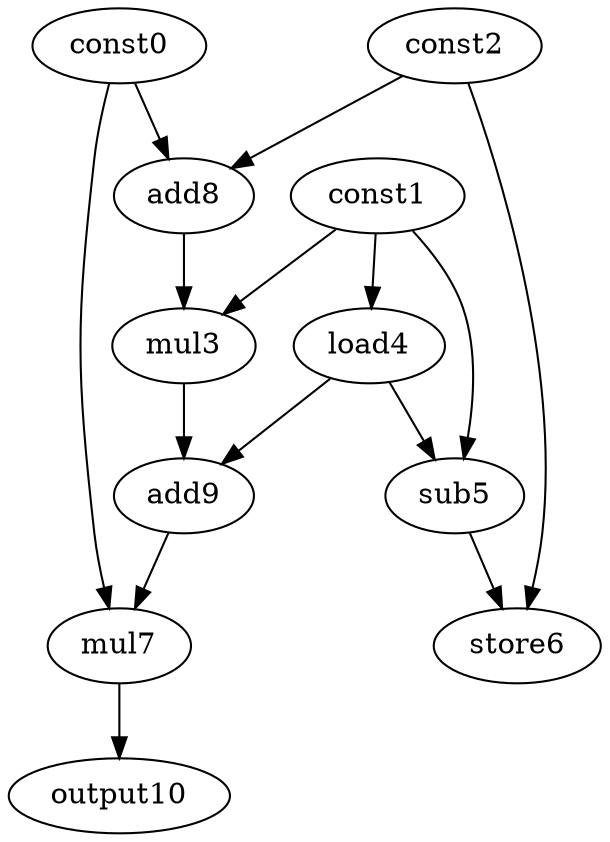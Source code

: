 digraph G { 
const0[opcode=const]; 
const1[opcode=const]; 
const2[opcode=const]; 
mul3[opcode=mul]; 
load4[opcode=load]; 
sub5[opcode=sub]; 
store6[opcode=store]; 
mul7[opcode=mul]; 
add8[opcode=add]; 
add9[opcode=add]; 
output10[opcode=output]; 
const1->load4[operand=0];
const0->add8[operand=0];
const2->add8[operand=1];
add8->mul3[operand=0];
const1->mul3[operand=1];
const1->sub5[operand=0];
load4->sub5[operand=1];
const2->store6[operand=0];
sub5->store6[operand=1];
mul3->add9[operand=0];
load4->add9[operand=1];
const0->mul7[operand=0];
add9->mul7[operand=1];
mul7->output10[operand=0];
}
